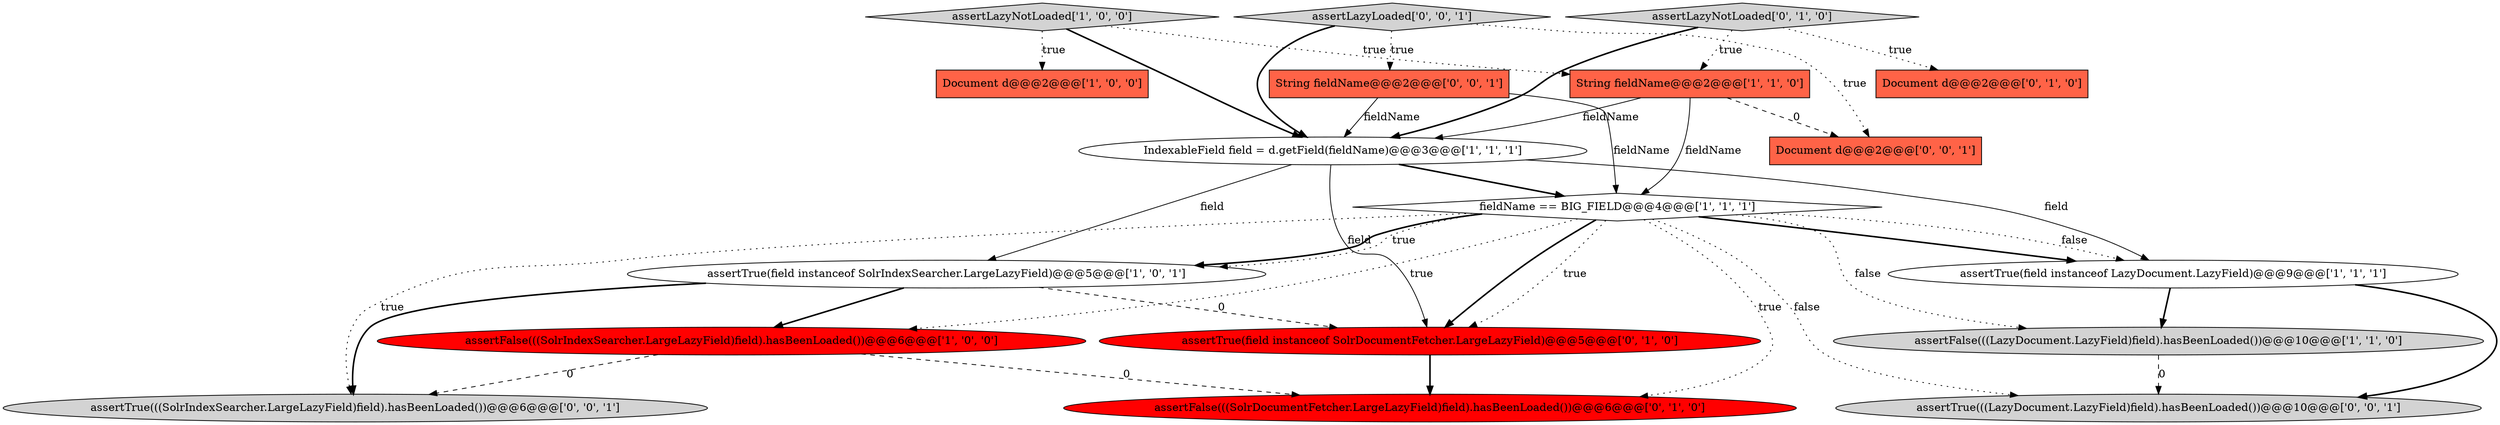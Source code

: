 digraph {
1 [style = filled, label = "assertLazyNotLoaded['1', '0', '0']", fillcolor = lightgray, shape = diamond image = "AAA0AAABBB1BBB"];
17 [style = filled, label = "assertLazyLoaded['0', '0', '1']", fillcolor = lightgray, shape = diamond image = "AAA0AAABBB3BBB"];
0 [style = filled, label = "assertFalse(((LazyDocument.LazyField)field).hasBeenLoaded())@@@10@@@['1', '1', '0']", fillcolor = lightgray, shape = ellipse image = "AAA0AAABBB1BBB"];
2 [style = filled, label = "Document d@@@2@@@['1', '0', '0']", fillcolor = tomato, shape = box image = "AAA0AAABBB1BBB"];
13 [style = filled, label = "String fieldName@@@2@@@['0', '0', '1']", fillcolor = tomato, shape = box image = "AAA0AAABBB3BBB"];
14 [style = filled, label = "assertTrue(((LazyDocument.LazyField)field).hasBeenLoaded())@@@10@@@['0', '0', '1']", fillcolor = lightgray, shape = ellipse image = "AAA0AAABBB3BBB"];
3 [style = filled, label = "fieldName == BIG_FIELD@@@4@@@['1', '1', '1']", fillcolor = white, shape = diamond image = "AAA0AAABBB1BBB"];
7 [style = filled, label = "assertTrue(field instanceof LazyDocument.LazyField)@@@9@@@['1', '1', '1']", fillcolor = white, shape = ellipse image = "AAA0AAABBB1BBB"];
16 [style = filled, label = "assertTrue(((SolrIndexSearcher.LargeLazyField)field).hasBeenLoaded())@@@6@@@['0', '0', '1']", fillcolor = lightgray, shape = ellipse image = "AAA0AAABBB3BBB"];
10 [style = filled, label = "Document d@@@2@@@['0', '1', '0']", fillcolor = tomato, shape = box image = "AAA0AAABBB2BBB"];
9 [style = filled, label = "assertLazyNotLoaded['0', '1', '0']", fillcolor = lightgray, shape = diamond image = "AAA0AAABBB2BBB"];
15 [style = filled, label = "Document d@@@2@@@['0', '0', '1']", fillcolor = tomato, shape = box image = "AAA0AAABBB3BBB"];
6 [style = filled, label = "IndexableField field = d.getField(fieldName)@@@3@@@['1', '1', '1']", fillcolor = white, shape = ellipse image = "AAA0AAABBB1BBB"];
4 [style = filled, label = "assertFalse(((SolrIndexSearcher.LargeLazyField)field).hasBeenLoaded())@@@6@@@['1', '0', '0']", fillcolor = red, shape = ellipse image = "AAA1AAABBB1BBB"];
8 [style = filled, label = "assertTrue(field instanceof SolrIndexSearcher.LargeLazyField)@@@5@@@['1', '0', '1']", fillcolor = white, shape = ellipse image = "AAA0AAABBB1BBB"];
5 [style = filled, label = "String fieldName@@@2@@@['1', '1', '0']", fillcolor = tomato, shape = box image = "AAA0AAABBB1BBB"];
11 [style = filled, label = "assertTrue(field instanceof SolrDocumentFetcher.LargeLazyField)@@@5@@@['0', '1', '0']", fillcolor = red, shape = ellipse image = "AAA1AAABBB2BBB"];
12 [style = filled, label = "assertFalse(((SolrDocumentFetcher.LargeLazyField)field).hasBeenLoaded())@@@6@@@['0', '1', '0']", fillcolor = red, shape = ellipse image = "AAA1AAABBB2BBB"];
3->11 [style = dotted, label="true"];
6->3 [style = bold, label=""];
8->16 [style = bold, label=""];
4->16 [style = dashed, label="0"];
17->6 [style = bold, label=""];
3->11 [style = bold, label=""];
3->4 [style = dotted, label="true"];
3->7 [style = dotted, label="false"];
3->14 [style = dotted, label="false"];
7->0 [style = bold, label=""];
11->12 [style = bold, label=""];
13->6 [style = solid, label="fieldName"];
3->0 [style = dotted, label="false"];
9->6 [style = bold, label=""];
4->12 [style = dashed, label="0"];
7->14 [style = bold, label=""];
0->14 [style = dashed, label="0"];
6->7 [style = solid, label="field"];
1->6 [style = bold, label=""];
17->15 [style = dotted, label="true"];
5->3 [style = solid, label="fieldName"];
3->7 [style = bold, label=""];
3->12 [style = dotted, label="true"];
3->8 [style = bold, label=""];
5->6 [style = solid, label="fieldName"];
6->11 [style = solid, label="field"];
8->4 [style = bold, label=""];
8->11 [style = dashed, label="0"];
1->2 [style = dotted, label="true"];
6->8 [style = solid, label="field"];
13->3 [style = solid, label="fieldName"];
3->8 [style = dotted, label="true"];
9->10 [style = dotted, label="true"];
17->13 [style = dotted, label="true"];
5->15 [style = dashed, label="0"];
1->5 [style = dotted, label="true"];
3->16 [style = dotted, label="true"];
9->5 [style = dotted, label="true"];
}
